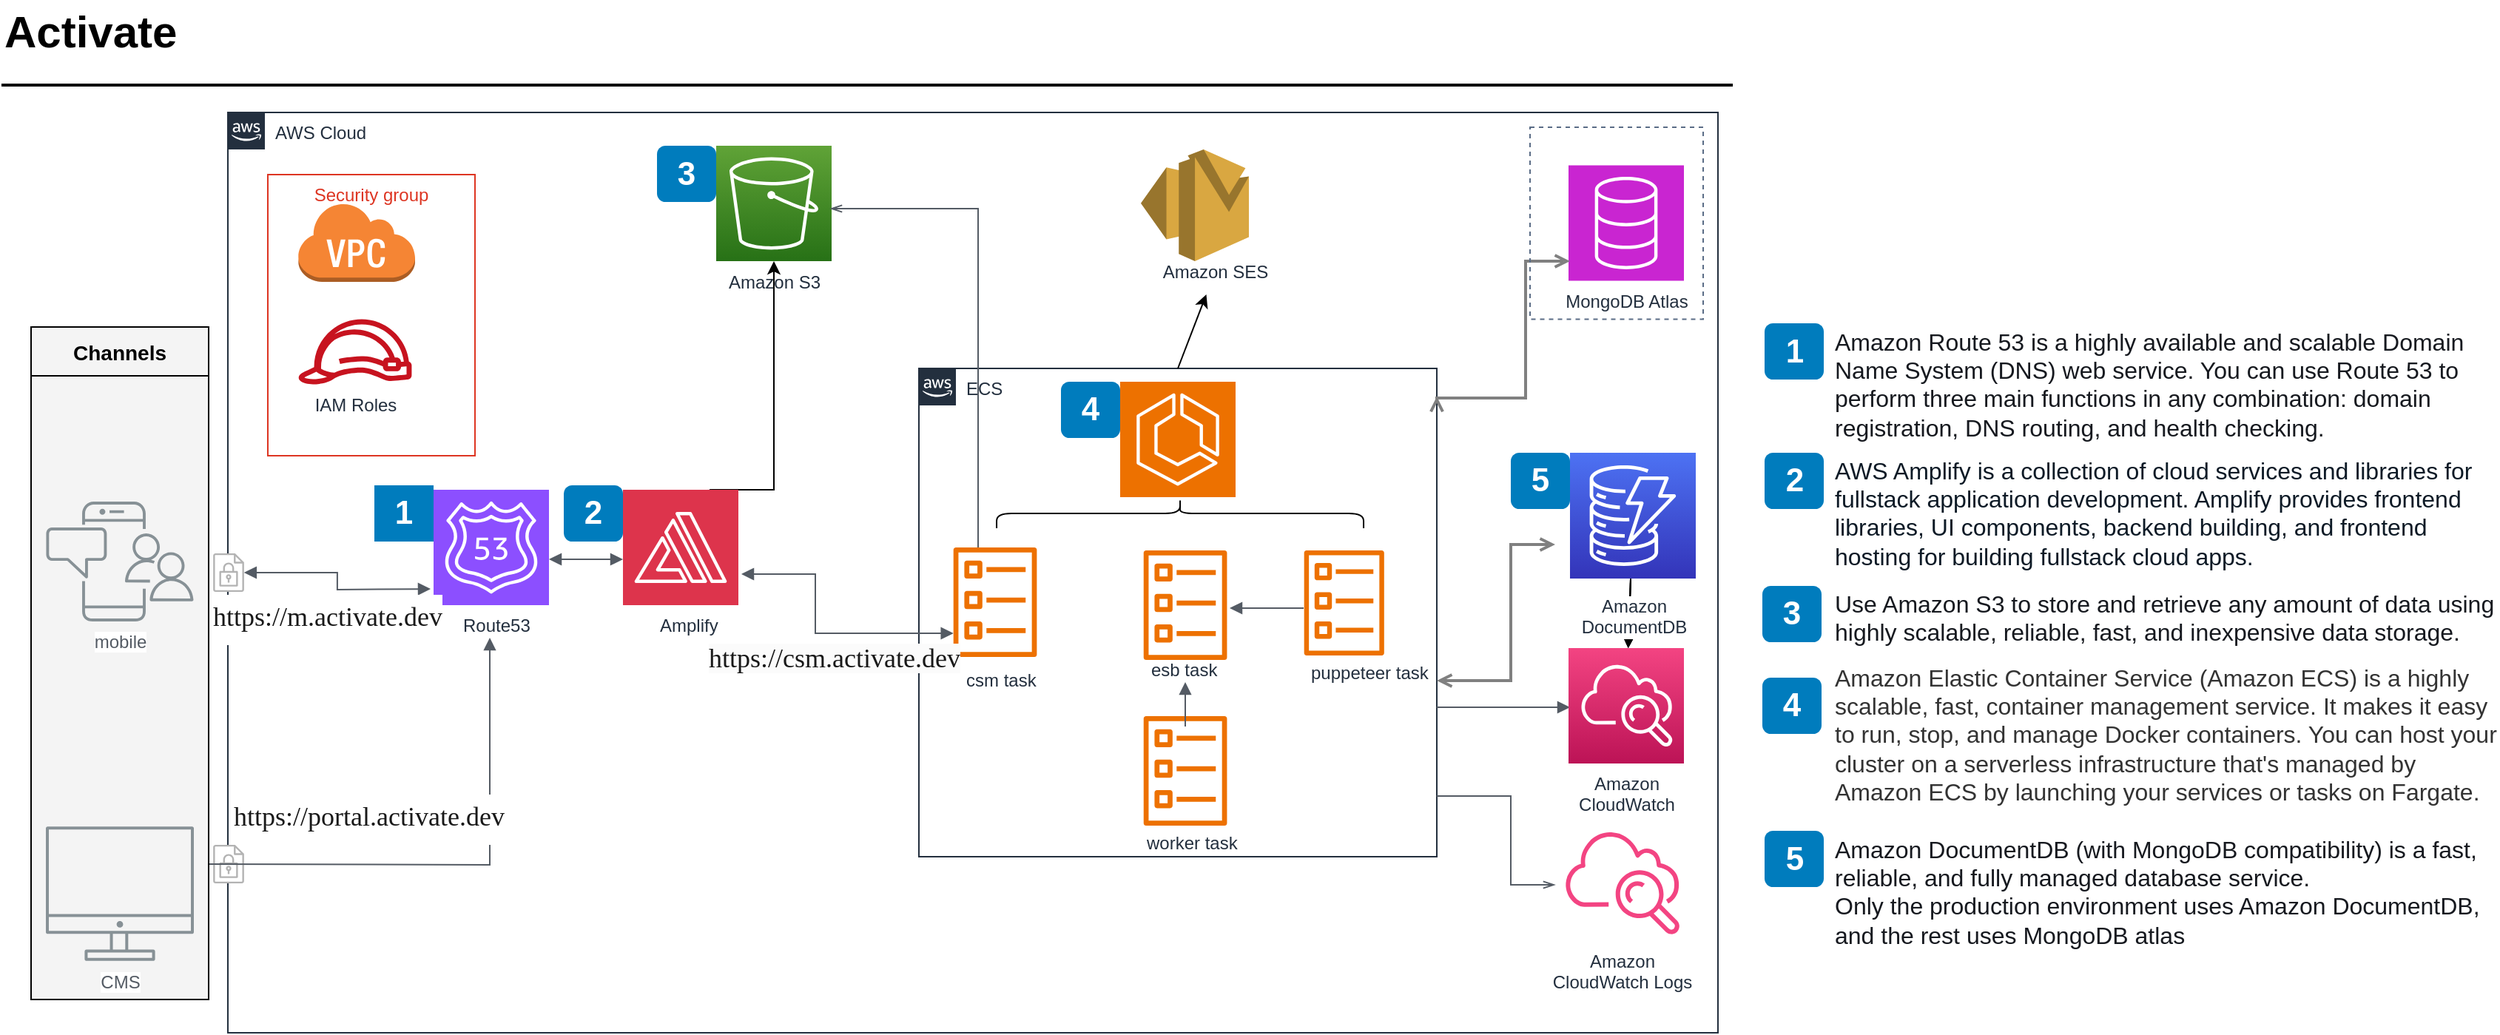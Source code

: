 <mxfile version="24.6.5" type="github">
  <diagram id="oN_dZjyq7tLWCpyC6PZo" name="Page-3">
    <mxGraphModel dx="3143" dy="618" grid="1" gridSize="10" guides="1" tooltips="1" connect="1" arrows="1" fold="1" page="1" pageScale="1" pageWidth="850" pageHeight="1100" math="0" shadow="0">
      <root>
        <mxCell id="0" />
        <mxCell id="1" parent="0" />
        <mxCell id="nvhKP5HM8xwmb2Cr7Fva-1" value="AWS Cloud" style="points=[[0,0],[0.25,0],[0.5,0],[0.75,0],[1,0],[1,0.25],[1,0.5],[1,0.75],[1,1],[0.75,1],[0.5,1],[0.25,1],[0,1],[0,0.75],[0,0.5],[0,0.25]];outlineConnect=0;gradientColor=none;html=1;whiteSpace=wrap;fontSize=12;fontStyle=0;shape=mxgraph.aws4.group;grIcon=mxgraph.aws4.group_aws_cloud_alt;strokeColor=#232F3E;fillColor=none;verticalAlign=top;align=left;spacingLeft=30;fontColor=#232F3E;dashed=0;labelBackgroundColor=none;container=1;pointerEvents=0;collapsible=0;recursiveResize=0;" vertex="1" parent="1">
          <mxGeometry x="-697" y="88" width="1007" height="622" as="geometry" />
        </mxCell>
        <mxCell id="2ERiE-DVfAWmRAEf4H8A-1" value="" style="sketch=0;points=[[0,0,0],[0.25,0,0],[0.5,0,0],[0.75,0,0],[1,0,0],[0,1,0],[0.25,1,0],[0.5,1,0],[0.75,1,0],[1,1,0],[0,0.25,0],[0,0.5,0],[0,0.75,0],[1,0.25,0],[1,0.5,0],[1,0.75,0]];outlineConnect=0;fontColor=#232F3E;fillColor=#8C4FFF;strokeColor=#ffffff;dashed=0;verticalLabelPosition=bottom;verticalAlign=top;align=center;html=1;fontSize=12;fontStyle=0;aspect=fixed;shape=mxgraph.aws4.resourceIcon;resIcon=mxgraph.aws4.route_53;" vertex="1" parent="nvhKP5HM8xwmb2Cr7Fva-1">
          <mxGeometry x="139" y="255" width="78" height="78" as="geometry" />
        </mxCell>
        <mxCell id="nvhKP5HM8xwmb2Cr7Fva-65" value="Amazon S3" style="outlineConnect=0;fontColor=#232F3E;gradientColor=#60A337;gradientDirection=north;fillColor=#277116;strokeColor=#ffffff;dashed=0;verticalLabelPosition=bottom;verticalAlign=top;align=center;html=1;fontSize=12;fontStyle=0;aspect=fixed;shape=mxgraph.aws4.resourceIcon;resIcon=mxgraph.aws4.s3;labelBackgroundColor=none;" vertex="1" parent="nvhKP5HM8xwmb2Cr7Fva-1">
          <mxGeometry x="330" y="22.5" width="78" height="78" as="geometry" />
        </mxCell>
        <mxCell id="nvhKP5HM8xwmb2Cr7Fva-62" value="1" style="rounded=1;whiteSpace=wrap;html=1;fillColor=#007CBD;strokeColor=none;fontColor=#FFFFFF;fontStyle=1;fontSize=22;labelBackgroundColor=none;arcSize=0;" vertex="1" parent="nvhKP5HM8xwmb2Cr7Fva-1">
          <mxGeometry x="99" y="252" width="40" height="38" as="geometry" />
        </mxCell>
        <mxCell id="2ERiE-DVfAWmRAEf4H8A-4" value="2" style="rounded=1;whiteSpace=wrap;html=1;fillColor=#007CBD;strokeColor=none;fontColor=#FFFFFF;fontStyle=1;fontSize=22;labelBackgroundColor=none;" vertex="1" parent="nvhKP5HM8xwmb2Cr7Fva-1">
          <mxGeometry x="227" y="252" width="40" height="38" as="geometry" />
        </mxCell>
        <mxCell id="ofdgv1xV2ZphtMdpXVPZ-7" style="edgeStyle=orthogonalEdgeStyle;rounded=0;orthogonalLoop=1;jettySize=auto;html=1;exitX=0.75;exitY=0;exitDx=0;exitDy=0;exitPerimeter=0;" edge="1" parent="nvhKP5HM8xwmb2Cr7Fva-1" source="ofdgv1xV2ZphtMdpXVPZ-1" target="nvhKP5HM8xwmb2Cr7Fva-65">
          <mxGeometry relative="1" as="geometry">
            <Array as="points">
              <mxPoint x="369" y="255" />
            </Array>
          </mxGeometry>
        </mxCell>
        <mxCell id="ofdgv1xV2ZphtMdpXVPZ-1" value="" style="sketch=0;points=[[0,0,0],[0.25,0,0],[0.5,0,0],[0.75,0,0],[1,0,0],[0,1,0],[0.25,1,0],[0.5,1,0],[0.75,1,0],[1,1,0],[0,0.25,0],[0,0.5,0],[0,0.75,0],[1,0.25,0],[1,0.5,0],[1,0.75,0]];outlineConnect=0;fontColor=#232F3E;fillColor=#DD344C;strokeColor=#ffffff;dashed=0;verticalLabelPosition=bottom;verticalAlign=top;align=center;html=1;fontSize=12;fontStyle=0;aspect=fixed;shape=mxgraph.aws4.resourceIcon;resIcon=mxgraph.aws4.amplify;" vertex="1" parent="nvhKP5HM8xwmb2Cr7Fva-1">
          <mxGeometry x="267" y="255" width="78" height="78" as="geometry" />
        </mxCell>
        <mxCell id="ofdgv1xV2ZphtMdpXVPZ-2" value="" style="edgeStyle=orthogonalEdgeStyle;html=1;endArrow=block;elbow=vertical;startArrow=block;startFill=1;endFill=1;strokeColor=#545B64;rounded=0;" edge="1" parent="nvhKP5HM8xwmb2Cr7Fva-1">
          <mxGeometry width="100" relative="1" as="geometry">
            <mxPoint x="217" y="302" as="sourcePoint" />
            <mxPoint x="267" y="302" as="targetPoint" />
          </mxGeometry>
        </mxCell>
        <mxCell id="nvhKP5HM8xwmb2Cr7Fva-63" value="3" style="rounded=1;whiteSpace=wrap;html=1;fillColor=#007CBD;strokeColor=none;fontColor=#FFFFFF;fontStyle=1;fontSize=22;labelBackgroundColor=none;" vertex="1" parent="nvhKP5HM8xwmb2Cr7Fva-1">
          <mxGeometry x="290" y="22.5" width="40" height="38" as="geometry" />
        </mxCell>
        <mxCell id="c7yBR3n4T7XLjnJSdbYd-3" value="&lt;div style=&quot;text-align: center;&quot;&gt;&lt;font color=&quot;#232f3e&quot;&gt;&lt;span style=&quot;text-wrap: nowrap; background-color: rgb(255, 255, 255);&quot;&gt;Amplify&lt;/span&gt;&lt;/font&gt;&lt;/div&gt;" style="text;whiteSpace=wrap;html=1;" vertex="1" parent="nvhKP5HM8xwmb2Cr7Fva-1">
          <mxGeometry x="289.5" y="333" width="33" height="27" as="geometry" />
        </mxCell>
        <mxCell id="c7yBR3n4T7XLjnJSdbYd-4" value="&lt;div style=&quot;text-align: center;&quot;&gt;&lt;font color=&quot;#232f3e&quot;&gt;&lt;span style=&quot;text-wrap: nowrap; background-color: rgb(255, 255, 255);&quot;&gt;Route53&lt;/span&gt;&lt;/font&gt;&lt;/div&gt;" style="text;whiteSpace=wrap;html=1;" vertex="1" parent="nvhKP5HM8xwmb2Cr7Fva-1">
          <mxGeometry x="157" y="333" width="33" height="40" as="geometry" />
        </mxCell>
        <mxCell id="nvhKP5HM8xwmb2Cr7Fva-104" value="" style="group" vertex="1" connectable="0" parent="nvhKP5HM8xwmb2Cr7Fva-1">
          <mxGeometry x="-10.0" y="495" width="21" height="26" as="geometry" />
        </mxCell>
        <mxCell id="nvhKP5HM8xwmb2Cr7Fva-105" value="" style="rounded=0;whiteSpace=wrap;html=1;labelBackgroundColor=#ffffff;fontSize=14;align=center;strokeColor=none;" vertex="1" parent="nvhKP5HM8xwmb2Cr7Fva-104">
          <mxGeometry width="21" height="26" as="geometry" />
        </mxCell>
        <mxCell id="nvhKP5HM8xwmb2Cr7Fva-106" value="" style="outlineConnect=0;fontColor=#232F3E;gradientColor=none;fillColor=#B3B3B3;strokeColor=none;dashed=0;verticalLabelPosition=bottom;verticalAlign=top;align=center;html=1;fontSize=12;fontStyle=0;aspect=fixed;pointerEvents=1;shape=mxgraph.aws4.encrypted_data;labelBackgroundColor=#ffffff;" vertex="1" parent="nvhKP5HM8xwmb2Cr7Fva-104">
          <mxGeometry width="21" height="26" as="geometry" />
        </mxCell>
        <UserObject label="&lt;meta charset=&quot;utf-8&quot;&gt;&lt;p style=&quot;forced-color-adjust: none; white-space-collapse: preserve; margin: 0px; line-height: 1px;&quot;&gt;&lt;span style=&quot;forced-color-adjust: none; font-family: &amp;quot;Microsoft YaHei&amp;quot;; color: rgb(25, 25, 25);&quot;&gt;&lt;font style=&quot;forced-color-adjust: none; font-size: 18px;&quot;&gt;&lt;br class=&quot;Apple-interchange-newline&quot;&gt;&lt;br style=&quot;forced-color-adjust: none;&quot;&gt;&lt;/font&gt;&lt;/span&gt;&lt;/p&gt;&lt;p style=&quot;forced-color-adjust: none; white-space-collapse: preserve; margin: 0px; line-height: 1px;&quot;&gt;&lt;span style=&quot;forced-color-adjust: none; font-family: &amp;quot;Microsoft YaHei&amp;quot;; color: rgb(25, 25, 25);&quot;&gt;&lt;font style=&quot;forced-color-adjust: none; font-size: 18px;&quot;&gt;&lt;br style=&quot;forced-color-adjust: none;&quot;&gt;&lt;/font&gt;&lt;/span&gt;&lt;/p&gt;&lt;p style=&quot;forced-color-adjust: none; white-space-collapse: preserve; margin: 0px; line-height: 1px;&quot;&gt;&lt;span style=&quot;forced-color-adjust: none; font-family: &amp;quot;Microsoft YaHei&amp;quot;; color: rgb(25, 25, 25);&quot;&gt;&lt;font style=&quot;forced-color-adjust: none; font-size: 18px;&quot;&gt;&lt;br style=&quot;forced-color-adjust: none;&quot;&gt;&lt;/font&gt;&lt;/span&gt;&lt;/p&gt;&lt;p style=&quot;forced-color-adjust: none; white-space-collapse: preserve; margin: 0px; line-height: 1px;&quot;&gt;&lt;span style=&quot;forced-color-adjust: none; font-family: &amp;quot;Microsoft YaHei&amp;quot;; color: rgb(25, 25, 25);&quot;&gt;&lt;font style=&quot;forced-color-adjust: none; font-size: 18px;&quot;&gt;&lt;br style=&quot;forced-color-adjust: none;&quot;&gt;&lt;/font&gt;&lt;/span&gt;&lt;/p&gt;&lt;p style=&quot;forced-color-adjust: none; white-space-collapse: preserve; margin: 0px; line-height: 1px;&quot;&gt;&lt;span style=&quot;forced-color-adjust: none; font-family: &amp;quot;Microsoft YaHei&amp;quot;; color: rgb(25, 25, 25);&quot;&gt;&lt;font style=&quot;forced-color-adjust: none; font-size: 18px;&quot;&gt;https://portal.activate.dev&lt;/font&gt;&lt;/span&gt;&lt;/p&gt;&lt;p style=&quot;forced-color-adjust: none; white-space-collapse: preserve; margin: 0px; line-height: 16px; font-family: &amp;quot;Microsoft YaHei&amp;quot;; font-size: 12pt;&quot;&gt;&lt;br style=&quot;forced-color-adjust: none; color: rgb(0, 0, 0); font-family: &amp;quot;Microsoft YaHei&amp;quot;; font-size: 16px; font-style: normal; font-variant-ligatures: normal; font-variant-caps: normal; font-weight: 400; letter-spacing: normal; orphans: 2; text-align: left; text-indent: 0px; text-transform: none; widows: 2; word-spacing: 0px; -webkit-text-stroke-width: 0px; white-space: pre-wrap; background-color: rgb(251, 251, 251); text-decoration-thickness: initial; text-decoration-style: initial; text-decoration-color: initial;&quot;&gt;&lt;/p&gt;" link="&lt;meta charset=&quot;utf-8&quot;&gt;&lt;p style=&quot;forced-color-adjust: none; white-space-collapse: preserve; margin: 0px; line-height: 1px;&quot;&gt;&lt;span style=&quot;forced-color-adjust: none; font-family: &amp;quot;Microsoft YaHei&amp;quot;; color: rgb(25, 25, 25);&quot;&gt;&lt;font style=&quot;forced-color-adjust: none; font-size: 18px;&quot;&gt;&lt;br class=&quot;Apple-interchange-newline&quot;&gt;&lt;br style=&quot;forced-color-adjust: none;&quot;&gt;&lt;/font&gt;&lt;/span&gt;&lt;/p&gt;&lt;p style=&quot;forced-color-adjust: none; white-space-collapse: preserve; margin: 0px; line-height: 1px;&quot;&gt;&lt;span style=&quot;forced-color-adjust: none; font-family: &amp;quot;Microsoft YaHei&amp;quot;; color: rgb(25, 25, 25);&quot;&gt;&lt;font style=&quot;forced-color-adjust: none; font-size: 18px;&quot;&gt;&lt;br style=&quot;forced-color-adjust: none;&quot;&gt;&lt;/font&gt;&lt;/span&gt;&lt;/p&gt;&lt;p style=&quot;forced-color-adjust: none; white-space-collapse: preserve; margin: 0px; line-height: 1px;&quot;&gt;&lt;span style=&quot;forced-color-adjust: none; font-family: &amp;quot;Microsoft YaHei&amp;quot;; color: rgb(25, 25, 25);&quot;&gt;&lt;font style=&quot;forced-color-adjust: none; font-size: 18px;&quot;&gt;&lt;br style=&quot;forced-color-adjust: none;&quot;&gt;&lt;/font&gt;&lt;/span&gt;&lt;/p&gt;&lt;p style=&quot;forced-color-adjust: none; white-space-collapse: preserve; margin: 0px; line-height: 1px;&quot;&gt;&lt;span style=&quot;forced-color-adjust: none; font-family: &amp;quot;Microsoft YaHei&amp;quot;; color: rgb(25, 25, 25);&quot;&gt;&lt;font style=&quot;forced-color-adjust: none; font-size: 18px;&quot;&gt;&lt;br style=&quot;forced-color-adjust: none;&quot;&gt;&lt;/font&gt;&lt;/span&gt;&lt;/p&gt;&lt;p style=&quot;forced-color-adjust: none; white-space-collapse: preserve; margin: 0px; line-height: 1px;&quot;&gt;&lt;span style=&quot;forced-color-adjust: none; font-family: &amp;quot;Microsoft YaHei&amp;quot;; color: rgb(25, 25, 25);&quot;&gt;&lt;font style=&quot;forced-color-adjust: none; font-size: 18px;&quot;&gt;https://portal.activate.dev&lt;/font&gt;&lt;/span&gt;&lt;/p&gt;&lt;p style=&quot;forced-color-adjust: none; white-space-collapse: preserve; margin: 0px; line-height: 16px; font-family: &amp;quot;Microsoft YaHei&amp;quot;; font-size: 12pt;&quot;&gt;&lt;br style=&quot;forced-color-adjust: none; color: rgb(0, 0, 0); font-family: &amp;quot;Microsoft YaHei&amp;quot;; font-size: 16px; font-style: normal; font-variant-ligatures: normal; font-variant-caps: normal; font-weight: 400; letter-spacing: normal; orphans: 2; text-align: left; text-indent: 0px; text-transform: none; widows: 2; word-spacing: 0px; -webkit-text-stroke-width: 0px; white-space: pre-wrap; background-color: rgb(251, 251, 251); text-decoration-thickness: initial; text-decoration-style: initial; text-decoration-color: initial;&quot;&gt;&lt;/p&gt;" id="2ERiE-DVfAWmRAEf4H8A-10">
          <mxCell style="edgeStyle=orthogonalEdgeStyle;html=1;endArrow=block;elbow=vertical;startArrow=block;startFill=1;endFill=1;strokeColor=#545B64;rounded=0;entryX=0.606;entryY=0.55;entryDx=0;entryDy=0;entryPerimeter=0;" edge="1" parent="nvhKP5HM8xwmb2Cr7Fva-104" target="c7yBR3n4T7XLjnJSdbYd-4">
            <mxGeometry x="-0.334" y="31" width="100" relative="1" as="geometry">
              <mxPoint x="-13.0" y="13" as="sourcePoint" />
              <mxPoint x="136.0" y="-99" as="targetPoint" />
              <mxPoint as="offset" />
            </mxGeometry>
          </mxCell>
        </UserObject>
        <mxCell id="c7yBR3n4T7XLjnJSdbYd-53" value="ECS" style="points=[[0,0],[0.25,0],[0.5,0],[0.75,0],[1,0],[1,0.25],[1,0.5],[1,0.75],[1,1],[0.75,1],[0.5,1],[0.25,1],[0,1],[0,0.75],[0,0.5],[0,0.25]];outlineConnect=0;gradientColor=none;html=1;whiteSpace=wrap;fontSize=12;fontStyle=0;container=1;pointerEvents=0;collapsible=0;recursiveResize=0;shape=mxgraph.aws4.group;grIcon=mxgraph.aws4.group_aws_cloud_alt;strokeColor=#232F3E;fillColor=none;verticalAlign=top;align=left;spacingLeft=30;fontColor=#232F3E;dashed=0;" vertex="1" parent="nvhKP5HM8xwmb2Cr7Fva-1">
          <mxGeometry x="467" y="173" width="350" height="330" as="geometry" />
        </mxCell>
        <mxCell id="7A9sbMXcNeyiRrZDGs7s-1" value="" style="sketch=0;points=[[0,0,0],[0.25,0,0],[0.5,0,0],[0.75,0,0],[1,0,0],[0,1,0],[0.25,1,0],[0.5,1,0],[0.75,1,0],[1,1,0],[0,0.25,0],[0,0.5,0],[0,0.75,0],[1,0.25,0],[1,0.5,0],[1,0.75,0]];outlineConnect=0;fontColor=#232F3E;fillColor=#ED7100;strokeColor=#ffffff;dashed=0;verticalLabelPosition=bottom;verticalAlign=top;align=center;html=1;fontSize=12;fontStyle=0;aspect=fixed;shape=mxgraph.aws4.resourceIcon;resIcon=mxgraph.aws4.ecs;" vertex="1" parent="c7yBR3n4T7XLjnJSdbYd-53">
          <mxGeometry x="136" y="9" width="78" height="78" as="geometry" />
        </mxCell>
        <mxCell id="c7yBR3n4T7XLjnJSdbYd-1" value="" style="sketch=0;outlineConnect=0;fontColor=#232F3E;gradientColor=none;fillColor=#ED7100;strokeColor=none;dashed=0;verticalLabelPosition=bottom;verticalAlign=top;align=center;html=1;fontSize=12;fontStyle=0;aspect=fixed;pointerEvents=1;shape=mxgraph.aws4.ecs_task;" vertex="1" parent="c7yBR3n4T7XLjnJSdbYd-53">
          <mxGeometry x="23" y="121" width="57.04" height="74" as="geometry" />
        </mxCell>
        <mxCell id="c7yBR3n4T7XLjnJSdbYd-5" value="&lt;div style=&quot;text-align: center;&quot;&gt;&lt;font color=&quot;#232f3e&quot;&gt;&lt;span style=&quot;text-wrap: nowrap; background-color: rgb(255, 255, 255);&quot;&gt;csm task&lt;/span&gt;&lt;/font&gt;&lt;/div&gt;" style="text;whiteSpace=wrap;html=1;" vertex="1" parent="c7yBR3n4T7XLjnJSdbYd-53">
          <mxGeometry x="30" y="197" width="50" height="25" as="geometry" />
        </mxCell>
        <mxCell id="c7yBR3n4T7XLjnJSdbYd-6" value="" style="sketch=0;outlineConnect=0;fontColor=#232F3E;gradientColor=none;fillColor=#ED7100;strokeColor=none;dashed=0;verticalLabelPosition=bottom;verticalAlign=top;align=center;html=1;fontSize=12;fontStyle=0;aspect=fixed;pointerEvents=1;shape=mxgraph.aws4.ecs_task;" vertex="1" parent="c7yBR3n4T7XLjnJSdbYd-53">
          <mxGeometry x="151.52" y="123" width="57.04" height="74" as="geometry" />
        </mxCell>
        <mxCell id="c7yBR3n4T7XLjnJSdbYd-7" value="&lt;div style=&quot;text-align: center;&quot;&gt;&lt;font color=&quot;#232f3e&quot;&gt;&lt;span style=&quot;text-wrap: nowrap; background-color: rgb(255, 255, 255);&quot;&gt;esb task&lt;/span&gt;&lt;/font&gt;&lt;/div&gt;" style="text;whiteSpace=wrap;html=1;" vertex="1" parent="c7yBR3n4T7XLjnJSdbYd-53">
          <mxGeometry x="155.04" y="189.5" width="50" height="40" as="geometry" />
        </mxCell>
        <mxCell id="c7yBR3n4T7XLjnJSdbYd-9" value="&lt;div style=&quot;text-align: center;&quot;&gt;&lt;font color=&quot;#232f3e&quot;&gt;&lt;span style=&quot;text-wrap: nowrap; background-color: rgb(255, 255, 255);&quot;&gt;worker task&lt;/span&gt;&lt;/font&gt;&lt;/div&gt;" style="text;whiteSpace=wrap;html=1;" vertex="1" parent="c7yBR3n4T7XLjnJSdbYd-53">
          <mxGeometry x="151.52" y="307" width="50" height="40" as="geometry" />
        </mxCell>
        <mxCell id="c7yBR3n4T7XLjnJSdbYd-10" value="" style="sketch=0;outlineConnect=0;fontColor=#232F3E;gradientColor=none;fillColor=#ED7100;strokeColor=none;dashed=0;verticalLabelPosition=bottom;verticalAlign=top;align=center;html=1;fontSize=12;fontStyle=0;aspect=fixed;pointerEvents=1;shape=mxgraph.aws4.ecs_task;" vertex="1" parent="c7yBR3n4T7XLjnJSdbYd-53">
          <mxGeometry x="260" y="123" width="54.73" height="71" as="geometry" />
        </mxCell>
        <mxCell id="c7yBR3n4T7XLjnJSdbYd-11" value="&lt;div style=&quot;text-align: center;&quot;&gt;&lt;font color=&quot;#232f3e&quot;&gt;&lt;span style=&quot;text-wrap: nowrap; background-color: rgb(255, 255, 255);&quot;&gt;puppeteer task&lt;/span&gt;&lt;/font&gt;&lt;/div&gt;" style="text;whiteSpace=wrap;html=1;" vertex="1" parent="c7yBR3n4T7XLjnJSdbYd-53">
          <mxGeometry x="262.52" y="192" width="50" height="40" as="geometry" />
        </mxCell>
        <mxCell id="c7yBR3n4T7XLjnJSdbYd-54" value="" style="sketch=0;outlineConnect=0;fontColor=#232F3E;gradientColor=none;fillColor=#ED7100;strokeColor=none;dashed=0;verticalLabelPosition=bottom;verticalAlign=top;align=center;html=1;fontSize=12;fontStyle=0;aspect=fixed;pointerEvents=1;shape=mxgraph.aws4.ecs_task;" vertex="1" parent="c7yBR3n4T7XLjnJSdbYd-53">
          <mxGeometry x="151.52" y="235" width="57.04" height="74" as="geometry" />
        </mxCell>
        <mxCell id="c7yBR3n4T7XLjnJSdbYd-93" value="" style="edgeStyle=orthogonalEdgeStyle;html=1;endArrow=block;elbow=vertical;startArrow=none;endFill=1;strokeColor=#545B64;rounded=0;" edge="1" parent="c7yBR3n4T7XLjnJSdbYd-53">
          <mxGeometry width="100" relative="1" as="geometry">
            <mxPoint x="180" y="242" as="sourcePoint" />
            <mxPoint x="180" y="212" as="targetPoint" />
          </mxGeometry>
        </mxCell>
        <mxCell id="c7yBR3n4T7XLjnJSdbYd-94" value="" style="edgeStyle=orthogonalEdgeStyle;html=1;endArrow=none;elbow=vertical;startArrow=block;startFill=1;strokeColor=#545B64;rounded=0;" edge="1" parent="c7yBR3n4T7XLjnJSdbYd-53">
          <mxGeometry width="100" relative="1" as="geometry">
            <mxPoint x="210" y="162" as="sourcePoint" />
            <mxPoint x="260" y="162" as="targetPoint" />
          </mxGeometry>
        </mxCell>
        <mxCell id="c7yBR3n4T7XLjnJSdbYd-95" value="" style="shape=curlyBracket;whiteSpace=wrap;html=1;rounded=1;flipH=1;labelPosition=right;verticalLabelPosition=middle;align=left;verticalAlign=middle;rotation=-90;" vertex="1" parent="c7yBR3n4T7XLjnJSdbYd-53">
          <mxGeometry x="166.52" y="-26" width="20" height="248" as="geometry" />
        </mxCell>
        <mxCell id="nvhKP5HM8xwmb2Cr7Fva-91" value="4" style="rounded=1;whiteSpace=wrap;html=1;fillColor=#007CBD;strokeColor=none;fontColor=#FFFFFF;fontStyle=1;fontSize=22;labelBackgroundColor=none;" vertex="1" parent="c7yBR3n4T7XLjnJSdbYd-53">
          <mxGeometry x="96" y="9" width="40" height="38" as="geometry" />
        </mxCell>
        <mxCell id="1p68aLotlaid3wazq8v--7" value="" style="edgeStyle=orthogonalEdgeStyle;html=1;endArrow=block;elbow=vertical;startArrow=none;endFill=1;strokeColor=#545B64;rounded=0;" edge="1" parent="c7yBR3n4T7XLjnJSdbYd-53">
          <mxGeometry width="100" relative="1" as="geometry">
            <mxPoint x="350" y="229" as="sourcePoint" />
            <mxPoint x="440" y="229" as="targetPoint" />
          </mxGeometry>
        </mxCell>
        <mxCell id="c7yBR3n4T7XLjnJSdbYd-65" value="" style="edgeStyle=orthogonalEdgeStyle;html=1;endArrow=none;elbow=vertical;startArrow=openThin;startFill=0;strokeColor=#545B64;rounded=0;" edge="1" parent="nvhKP5HM8xwmb2Cr7Fva-1" target="c7yBR3n4T7XLjnJSdbYd-1">
          <mxGeometry width="100" relative="1" as="geometry">
            <mxPoint x="407" y="65" as="sourcePoint" />
            <mxPoint x="507" y="65" as="targetPoint" />
            <Array as="points">
              <mxPoint x="507" y="65" />
            </Array>
          </mxGeometry>
        </mxCell>
        <UserObject label="&lt;span style=&quot;color: rgb(25, 25, 25); font-family: &amp;quot;Microsoft YaHei&amp;quot;; font-size: 18px; font-style: normal; font-variant-ligatures: normal; font-variant-caps: normal; font-weight: 400; letter-spacing: normal; orphans: 2; text-align: left; text-indent: 0px; text-transform: none; widows: 2; word-spacing: 0px; -webkit-text-stroke-width: 0px; white-space: pre-wrap; background-color: rgb(251, 251, 251); text-decoration-thickness: initial; text-decoration-style: initial; text-decoration-color: initial; display: inline !important; float: none;&quot;&gt;https://csm.activate.dev&lt;/span&gt;" link="&lt;span style=&quot;color: rgb(25, 25, 25); font-family: &amp;quot;Microsoft YaHei&amp;quot;; font-size: 18px; font-style: normal; font-variant-ligatures: normal; font-variant-caps: normal; font-weight: 400; letter-spacing: normal; orphans: 2; text-align: left; text-indent: 0px; text-transform: none; widows: 2; word-spacing: 0px; -webkit-text-stroke-width: 0px; white-space: pre-wrap; background-color: rgb(251, 251, 251); text-decoration-thickness: initial; text-decoration-style: initial; text-decoration-color: initial; display: inline !important; float: none;&quot;&gt;https://m.activate.dev&lt;/span&gt;" id="c7yBR3n4T7XLjnJSdbYd-76">
          <mxCell style="text;whiteSpace=wrap;html=1;" vertex="1" parent="nvhKP5HM8xwmb2Cr7Fva-1">
            <mxGeometry x="322.5" y="352" width="190" height="50" as="geometry" />
          </mxCell>
        </UserObject>
        <mxCell id="c7yBR3n4T7XLjnJSdbYd-96" value="" style="outlineConnect=0;dashed=0;verticalLabelPosition=bottom;verticalAlign=top;align=center;html=1;shape=mxgraph.aws3.ses;fillColor=#D9A741;gradientColor=none;" vertex="1" parent="nvhKP5HM8xwmb2Cr7Fva-1">
          <mxGeometry x="617" y="25" width="73" height="75.5" as="geometry" />
        </mxCell>
        <mxCell id="wa8ynL8fI9HxT8jH8f1H-2" value="" style="edgeStyle=none;rounded=0;orthogonalLoop=1;jettySize=auto;html=1;" edge="1" parent="nvhKP5HM8xwmb2Cr7Fva-1" source="xPJT9Stf68ofQnfXHzNw-1" target="xPJT9Stf68ofQnfXHzNw-3">
          <mxGeometry relative="1" as="geometry" />
        </mxCell>
        <mxCell id="wa8ynL8fI9HxT8jH8f1H-3" value="" style="edgeStyle=none;rounded=0;orthogonalLoop=1;jettySize=auto;html=1;" edge="1" parent="nvhKP5HM8xwmb2Cr7Fva-1" source="xPJT9Stf68ofQnfXHzNw-1" target="xPJT9Stf68ofQnfXHzNw-3">
          <mxGeometry relative="1" as="geometry" />
        </mxCell>
        <mxCell id="wa8ynL8fI9HxT8jH8f1H-4" value="" style="edgeStyle=none;rounded=0;orthogonalLoop=1;jettySize=auto;html=1;" edge="1" parent="nvhKP5HM8xwmb2Cr7Fva-1" source="xPJT9Stf68ofQnfXHzNw-1" target="xPJT9Stf68ofQnfXHzNw-3">
          <mxGeometry relative="1" as="geometry" />
        </mxCell>
        <mxCell id="xPJT9Stf68ofQnfXHzNw-1" value="Amazon&lt;br&gt;DocumentDB" style="outlineConnect=0;fontColor=#232F3E;gradientColor=#4D72F3;gradientDirection=north;fillColor=#3334B9;strokeColor=#ffffff;dashed=0;verticalLabelPosition=bottom;verticalAlign=top;align=center;html=1;fontSize=12;fontStyle=0;aspect=fixed;shape=mxgraph.aws4.resourceIcon;resIcon=mxgraph.aws4.dynamodb;labelBackgroundColor=#ffffff;spacingTop=5;" vertex="1" parent="nvhKP5HM8xwmb2Cr7Fva-1">
          <mxGeometry x="907" y="230" width="85" height="85" as="geometry" />
        </mxCell>
        <mxCell id="xPJT9Stf68ofQnfXHzNw-3" value="Amazon&lt;br&gt;CloudWatch&lt;br&gt;" style="outlineConnect=0;fontColor=#232F3E;gradientColor=#F34482;gradientDirection=north;fillColor=#BC1356;strokeColor=#ffffff;dashed=0;verticalLabelPosition=bottom;verticalAlign=top;align=center;html=1;fontSize=12;fontStyle=0;aspect=fixed;shape=mxgraph.aws4.resourceIcon;resIcon=mxgraph.aws4.cloudwatch;labelBackgroundColor=#ffffff;" vertex="1" parent="nvhKP5HM8xwmb2Cr7Fva-1">
          <mxGeometry x="906.0" y="362" width="78" height="78" as="geometry" />
        </mxCell>
        <mxCell id="pndnJOXuF24JS8JKWzcY-1" value="IAM Roles" style="outlineConnect=0;fontColor=#232F3E;gradientColor=none;fillColor=#C7131F;strokeColor=none;dashed=0;verticalLabelPosition=bottom;verticalAlign=top;align=center;html=1;fontSize=12;fontStyle=0;aspect=fixed;pointerEvents=1;shape=mxgraph.aws4.role;labelBackgroundColor=#ffffff;" vertex="1" parent="nvhKP5HM8xwmb2Cr7Fva-1">
          <mxGeometry x="47.0" y="139.75" width="78" height="44" as="geometry" />
        </mxCell>
        <mxCell id="pndnJOXuF24JS8JKWzcY-2" value="Amazon&lt;br&gt;CloudWatch Logs&lt;br&gt;" style="outlineConnect=0;fontColor=#232F3E;gradientColor=none;gradientDirection=north;fillColor=#F34482;strokeColor=none;dashed=0;verticalLabelPosition=bottom;verticalAlign=top;align=center;html=1;fontSize=12;fontStyle=0;aspect=fixed;shape=mxgraph.aws4.cloudwatch;labelBackgroundColor=#ffffff;" vertex="1" parent="nvhKP5HM8xwmb2Cr7Fva-1">
          <mxGeometry x="903.0" y="482" width="78" height="78" as="geometry" />
        </mxCell>
        <mxCell id="pndnJOXuF24JS8JKWzcY-4" value="" style="outlineConnect=0;dashed=0;verticalLabelPosition=bottom;verticalAlign=top;align=center;html=1;shape=mxgraph.aws3.virtual_private_cloud;fillColor=#F58534;gradientColor=none;" vertex="1" parent="nvhKP5HM8xwmb2Cr7Fva-1">
          <mxGeometry x="47" y="60.5" width="79.5" height="54" as="geometry" />
        </mxCell>
        <mxCell id="OcN_Lp90Ig2VBt2PdGqW-1" style="edgeStyle=orthogonalEdgeStyle;rounded=0;orthogonalLoop=1;jettySize=auto;html=1;startArrow=open;startFill=0;endArrow=open;endFill=0;strokeWidth=2;strokeColor=#808080;" edge="1" parent="nvhKP5HM8xwmb2Cr7Fva-1">
          <mxGeometry relative="1" as="geometry">
            <Array as="points">
              <mxPoint x="867" y="384" />
              <mxPoint x="867" y="292" />
            </Array>
            <mxPoint x="816.999" y="384" as="sourcePoint" />
            <mxPoint x="897" y="292" as="targetPoint" />
          </mxGeometry>
        </mxCell>
        <mxCell id="1p68aLotlaid3wazq8v--1" value="5" style="rounded=1;whiteSpace=wrap;html=1;fillColor=#007CBD;strokeColor=none;fontColor=#FFFFFF;fontStyle=1;fontSize=22;labelBackgroundColor=none;" vertex="1" parent="nvhKP5HM8xwmb2Cr7Fva-1">
          <mxGeometry x="867" y="230" width="40" height="38" as="geometry" />
        </mxCell>
        <mxCell id="vIbLw6qgS7vREDe--TYZ-4" value="&lt;span style=&quot;background-color: rgb(255, 255, 255);&quot;&gt;MongoDB Atlas&lt;/span&gt;" style="sketch=0;points=[[0,0,0],[0.25,0,0],[0.5,0,0],[0.75,0,0],[1,0,0],[0,1,0],[0.25,1,0],[0.5,1,0],[0.75,1,0],[1,1,0],[0,0.25,0],[0,0.5,0],[0,0.75,0],[1,0.25,0],[1,0.5,0],[1,0.75,0]];outlineConnect=0;fontColor=#232F3E;fillColor=#C925D1;strokeColor=#ffffff;dashed=0;verticalLabelPosition=bottom;verticalAlign=top;align=center;html=1;fontSize=12;fontStyle=0;aspect=fixed;shape=mxgraph.aws4.resourceIcon;resIcon=mxgraph.aws4.database;" vertex="1" parent="nvhKP5HM8xwmb2Cr7Fva-1">
          <mxGeometry x="906" y="35.75" width="78" height="78" as="geometry" />
        </mxCell>
        <mxCell id="1p68aLotlaid3wazq8v--9" style="edgeStyle=orthogonalEdgeStyle;rounded=0;orthogonalLoop=1;jettySize=auto;html=1;startArrow=open;startFill=0;endArrow=open;endFill=0;strokeWidth=2;strokeColor=#808080;" edge="1" parent="nvhKP5HM8xwmb2Cr7Fva-1">
          <mxGeometry relative="1" as="geometry">
            <Array as="points">
              <mxPoint x="877" y="193" />
              <mxPoint x="877" y="101" />
            </Array>
            <mxPoint x="817" y="192" as="sourcePoint" />
            <mxPoint x="907" y="100.5" as="targetPoint" />
          </mxGeometry>
        </mxCell>
        <mxCell id="1p68aLotlaid3wazq8v--10" value="" style="fillColor=none;strokeColor=#5A6C86;dashed=1;verticalAlign=top;fontStyle=0;fontColor=#5A6C86;whiteSpace=wrap;html=1;" vertex="1" parent="nvhKP5HM8xwmb2Cr7Fva-1">
          <mxGeometry x="880" y="10" width="117" height="129.75" as="geometry" />
        </mxCell>
        <mxCell id="LQm9NqKyg8-XJAKO3Nm_-1" value="" style="edgeStyle=orthogonalEdgeStyle;html=1;endArrow=block;elbow=vertical;startArrow=block;startFill=1;endFill=1;strokeColor=#545B64;rounded=0;" edge="1" parent="nvhKP5HM8xwmb2Cr7Fva-1" target="c7yBR3n4T7XLjnJSdbYd-1">
          <mxGeometry width="100" relative="1" as="geometry">
            <mxPoint x="347" y="312" as="sourcePoint" />
            <mxPoint x="447" y="312" as="targetPoint" />
            <Array as="points">
              <mxPoint x="397" y="312" />
              <mxPoint x="397" y="352" />
            </Array>
          </mxGeometry>
        </mxCell>
        <mxCell id="LQm9NqKyg8-XJAKO3Nm_-5" value="" style="edgeStyle=orthogonalEdgeStyle;html=1;endArrow=openThin;elbow=vertical;startArrow=none;endFill=0;strokeColor=#545B64;rounded=0;" edge="1" parent="nvhKP5HM8xwmb2Cr7Fva-1" source="c7yBR3n4T7XLjnJSdbYd-53">
          <mxGeometry width="100" relative="1" as="geometry">
            <mxPoint x="857" y="522" as="sourcePoint" />
            <mxPoint x="897" y="522" as="targetPoint" />
            <Array as="points">
              <mxPoint x="867" y="462" />
              <mxPoint x="867" y="522" />
            </Array>
          </mxGeometry>
        </mxCell>
        <mxCell id="nvhKP5HM8xwmb2Cr7Fva-110" value="" style="group" vertex="1" connectable="0" parent="nvhKP5HM8xwmb2Cr7Fva-1">
          <mxGeometry x="-10" y="298" width="21" height="26" as="geometry" />
        </mxCell>
        <mxCell id="nvhKP5HM8xwmb2Cr7Fva-111" value="" style="rounded=0;whiteSpace=wrap;html=1;labelBackgroundColor=#ffffff;fontSize=14;align=center;strokeColor=none;" vertex="1" parent="nvhKP5HM8xwmb2Cr7Fva-110">
          <mxGeometry width="21" height="26" as="geometry" />
        </mxCell>
        <mxCell id="nvhKP5HM8xwmb2Cr7Fva-112" value="" style="outlineConnect=0;fontColor=#232F3E;gradientColor=none;fillColor=#B3B3B3;strokeColor=none;dashed=0;verticalLabelPosition=bottom;verticalAlign=top;align=center;html=1;fontSize=12;fontStyle=0;aspect=fixed;pointerEvents=1;shape=mxgraph.aws4.encrypted_data;labelBackgroundColor=#ffffff;" vertex="1" parent="nvhKP5HM8xwmb2Cr7Fva-110">
          <mxGeometry width="21" height="26" as="geometry" />
        </mxCell>
        <UserObject label="&lt;p style=&quot;forced-color-adjust: none; white-space-collapse: preserve; margin: 0px; line-height: 1px;&quot;&gt;&lt;span style=&quot;forced-color-adjust: none; font-family: &amp;quot;Microsoft YaHei&amp;quot;; color: rgb(25, 25, 25);&quot;&gt;&lt;font style=&quot;forced-color-adjust: none; font-size: 18px;&quot;&gt;&lt;br style=&quot;forced-color-adjust: none;&quot; class=&quot;Apple-interchange-newline&quot;&gt;&lt;br style=&quot;forced-color-adjust: none;&quot;&gt;&lt;/font&gt;&lt;/span&gt;&lt;/p&gt;&lt;p style=&quot;forced-color-adjust: none; white-space-collapse: preserve; margin: 0px; line-height: 1px;&quot;&gt;&lt;span style=&quot;forced-color-adjust: none; font-family: &amp;quot;Microsoft YaHei&amp;quot;; color: rgb(25, 25, 25);&quot;&gt;&lt;font style=&quot;forced-color-adjust: none; font-size: 18px;&quot;&gt;&lt;br style=&quot;forced-color-adjust: none;&quot;&gt;&lt;/font&gt;&lt;/span&gt;&lt;/p&gt;&lt;p style=&quot;forced-color-adjust: none; white-space-collapse: preserve; margin: 0px; line-height: 1px;&quot;&gt;&lt;span style=&quot;forced-color-adjust: none; font-family: &amp;quot;Microsoft YaHei&amp;quot;; color: rgb(25, 25, 25);&quot;&gt;&lt;font style=&quot;forced-color-adjust: none; font-size: 18px;&quot;&gt;&lt;br style=&quot;forced-color-adjust: none;&quot;&gt;&lt;/font&gt;&lt;/span&gt;&lt;/p&gt;&lt;p style=&quot;forced-color-adjust: none; white-space-collapse: preserve; margin: 0px; line-height: 1px;&quot;&gt;&lt;span style=&quot;forced-color-adjust: none; font-family: &amp;quot;Microsoft YaHei&amp;quot;; color: rgb(25, 25, 25);&quot;&gt;&lt;font style=&quot;forced-color-adjust: none; font-size: 18px;&quot;&gt;&lt;br style=&quot;forced-color-adjust: none;&quot;&gt;&lt;/font&gt;&lt;/span&gt;&lt;/p&gt;&lt;p style=&quot;forced-color-adjust: none; white-space-collapse: preserve; margin: 0px; line-height: 1px;&quot;&gt;&lt;span style=&quot;forced-color-adjust: none; font-family: &amp;quot;Microsoft YaHei&amp;quot;; color: rgb(25, 25, 25);&quot;&gt;&lt;font style=&quot;forced-color-adjust: none; font-size: 18px;&quot;&gt;https://m.activate.dev&lt;/font&gt;&lt;/span&gt;&lt;/p&gt;&lt;p style=&quot;forced-color-adjust: none; white-space-collapse: preserve; margin: 0px; line-height: 16px; font-family: &amp;quot;Microsoft YaHei&amp;quot;; font-size: 12pt;&quot;&gt;&lt;br style=&quot;forced-color-adjust: none; color: rgb(0, 0, 0); font-family: &amp;quot;Microsoft YaHei&amp;quot;; font-size: 16px; font-style: normal; font-variant-ligatures: normal; font-variant-caps: normal; font-weight: 400; letter-spacing: normal; orphans: 2; text-indent: 0px; text-transform: none; widows: 2; word-spacing: 0px; -webkit-text-stroke-width: 0px; white-space: pre-wrap; text-decoration-thickness: initial; text-decoration-style: initial; text-decoration-color: initial; text-align: left; background-color: rgb(251, 251, 251);&quot;&gt;&lt;/p&gt;" id="LQm9NqKyg8-XJAKO3Nm_-8">
          <mxCell style="edgeStyle=orthogonalEdgeStyle;html=1;endArrow=block;elbow=vertical;startArrow=block;startFill=1;endFill=1;strokeColor=#545B64;rounded=0;" edge="1" parent="nvhKP5HM8xwmb2Cr7Fva-1" source="nvhKP5HM8xwmb2Cr7Fva-112">
            <mxGeometry x="0.084" y="-21" width="100" relative="1" as="geometry">
              <mxPoint x="37" y="322" as="sourcePoint" />
              <mxPoint x="137" y="322" as="targetPoint" />
              <mxPoint x="-7" y="-1" as="offset" />
            </mxGeometry>
          </mxCell>
        </UserObject>
        <mxCell id="nvhKP5HM8xwmb2Cr7Fva-33" value="1" style="rounded=1;whiteSpace=wrap;html=1;fillColor=#007CBD;strokeColor=none;fontColor=#FFFFFF;fontStyle=1;fontSize=22;labelBackgroundColor=none;" vertex="1" parent="1">
          <mxGeometry x="341.5" y="230.5" width="40" height="38" as="geometry" />
        </mxCell>
        <mxCell id="nvhKP5HM8xwmb2Cr7Fva-34" value="2" style="rounded=1;whiteSpace=wrap;html=1;fillColor=#007CBD;strokeColor=none;fontColor=#FFFFFF;fontStyle=1;fontSize=22;labelBackgroundColor=none;" vertex="1" parent="1">
          <mxGeometry x="341.5" y="318" width="40" height="38" as="geometry" />
        </mxCell>
        <mxCell id="nvhKP5HM8xwmb2Cr7Fva-35" value="3" style="rounded=1;whiteSpace=wrap;html=1;fillColor=#007CBD;strokeColor=none;fontColor=#FFFFFF;fontStyle=1;fontSize=22;labelBackgroundColor=none;" vertex="1" parent="1">
          <mxGeometry x="340" y="408" width="40" height="38" as="geometry" />
        </mxCell>
        <mxCell id="nvhKP5HM8xwmb2Cr7Fva-36" value="4" style="rounded=1;whiteSpace=wrap;html=1;fillColor=#007CBD;strokeColor=none;fontColor=#FFFFFF;fontStyle=1;fontSize=22;labelBackgroundColor=none;" vertex="1" parent="1">
          <mxGeometry x="340" y="470" width="40" height="38" as="geometry" />
        </mxCell>
        <mxCell id="nvhKP5HM8xwmb2Cr7Fva-37" value="5" style="rounded=1;whiteSpace=wrap;html=1;fillColor=#007CBD;strokeColor=none;fontColor=#FFFFFF;fontStyle=1;fontSize=22;labelBackgroundColor=none;" vertex="1" parent="1">
          <mxGeometry x="341.5" y="573.5" width="40" height="38" as="geometry" />
        </mxCell>
        <mxCell id="nvhKP5HM8xwmb2Cr7Fva-42" value="Activate" style="text;html=1;resizable=0;points=[];autosize=1;align=left;verticalAlign=top;spacingTop=-4;fontSize=30;fontStyle=1;labelBackgroundColor=none;" vertex="1" parent="1">
          <mxGeometry x="-850" y="12.5" width="130" height="40" as="geometry" />
        </mxCell>
        <mxCell id="nvhKP5HM8xwmb2Cr7Fva-44" value="" style="line;strokeWidth=2;html=1;fontSize=14;labelBackgroundColor=none;" vertex="1" parent="1">
          <mxGeometry x="-850" y="64.5" width="1170" height="10" as="geometry" />
        </mxCell>
        <mxCell id="nvhKP5HM8xwmb2Cr7Fva-45" value="&lt;p style=&quot;white-space-collapse: preserve; margin: 0px;&quot;&gt;&lt;span style=&quot;color: rgb(22, 25, 31); font-family: &amp;quot;Amazon Ember&amp;quot;, Helvetica, Arial, sans-serif; font-size: 16px; white-space-collapse: collapse; background-color: rgb(255, 255, 255);&quot;&gt;Amazon Route&amp;nbsp;53 is a highly available and scalable Domain Name System (DNS) web service. You can use Route&amp;nbsp;53 to perform three main functions in any combination: domain registration, DNS routing, and health checking.&lt;/span&gt;&lt;br&gt;&lt;/p&gt;" style="text;html=1;align=left;verticalAlign=top;spacingTop=-4;fontSize=14;labelBackgroundColor=none;whiteSpace=wrap;" vertex="1" parent="1">
          <mxGeometry x="387.25" y="230.5" width="449" height="118" as="geometry" />
        </mxCell>
        <mxCell id="nvhKP5HM8xwmb2Cr7Fva-47" value="&lt;span style=&quot;color: rgb(51, 51, 51); font-family: Helvetica, arial, freesans, clean, sans-serif; background-color: rgb(255, 255, 255);&quot;&gt;&lt;font style=&quot;font-size: 16px;&quot;&gt;Amazon Elastic Container Service (Amazon ECS) is a highly scalable, fast, container management service. It makes it easy to run, stop, and manage Docker containers. You can host your cluster on a serverless infrastructure that&#39;s managed by Amazon ECS by launching your services or tasks on Fargate.&lt;/font&gt;&lt;/span&gt;" style="text;html=1;align=left;verticalAlign=top;spacingTop=-4;fontSize=14;labelBackgroundColor=none;whiteSpace=wrap;" vertex="1" parent="1">
          <mxGeometry x="387.25" y="458" width="450" height="117" as="geometry" />
        </mxCell>
        <mxCell id="nvhKP5HM8xwmb2Cr7Fva-48" value="&lt;span style=&quot;color: rgb(22, 25, 31); font-family: &amp;quot;Amazon Ember&amp;quot;, Helvetica, Arial, sans-serif; font-size: 16px; background-color: rgb(255, 255, 255);&quot;&gt;Use Amazon S3 to store and retrieve any amount of data using highly scalable, reliable, fast, and inexpensive data storage.&lt;/span&gt;" style="text;html=1;align=left;verticalAlign=top;spacingTop=-4;fontSize=14;labelBackgroundColor=none;whiteSpace=wrap;" vertex="1" parent="1">
          <mxGeometry x="387.25" y="408" width="450" height="50" as="geometry" />
        </mxCell>
        <mxCell id="nvhKP5HM8xwmb2Cr7Fva-49" value="&lt;span style=&quot;color: rgb(22, 25, 31); font-family: &amp;quot;Amazon Ember&amp;quot;, Helvetica, Arial, sans-serif; background-color: rgb(255, 255, 255);&quot;&gt;&lt;font style=&quot;font-size: 16px;&quot;&gt;Amazon DocumentDB (with MongoDB compatibility) is a fast, reliable, and fully managed database service.&amp;nbsp;&lt;/font&gt;&lt;/span&gt;&lt;div&gt;&lt;font size=&quot;3&quot; face=&quot;Amazon Ember, Helvetica, Arial, sans-serif&quot; color=&quot;#16191f&quot;&gt;&lt;span style=&quot;background-color: rgb(255, 255, 255);&quot;&gt;Only the production environment uses Amazon DocumentDB, and the rest uses MongoDB atlas&lt;/span&gt;&lt;/font&gt;&lt;br&gt;&lt;/div&gt;" style="text;html=1;align=left;verticalAlign=top;spacingTop=-4;fontSize=14;labelBackgroundColor=none;whiteSpace=wrap;" vertex="1" parent="1">
          <mxGeometry x="387.25" y="573.5" width="449" height="114" as="geometry" />
        </mxCell>
        <mxCell id="nvhKP5HM8xwmb2Cr7Fva-57" value="Channels" style="swimlane;fontSize=14;align=center;swimlaneFillColor=#f4f4f4;fillColor=#f4f4f4;startSize=33;container=1;pointerEvents=0;collapsible=0;recursiveResize=0;" vertex="1" parent="1">
          <mxGeometry x="-830" y="233" width="120" height="454.5" as="geometry" />
        </mxCell>
        <mxCell id="n6OkfpM4ppHcxT8dJHTf-1" value="CMS" style="outlineConnect=0;gradientColor=none;fontColor=#545B64;strokeColor=none;fillColor=#879196;dashed=0;verticalLabelPosition=bottom;verticalAlign=top;align=center;html=1;fontSize=12;fontStyle=0;aspect=fixed;shape=mxgraph.aws4.illustration_desktop;pointerEvents=1;labelBackgroundColor=#ffffff;" vertex="1" parent="nvhKP5HM8xwmb2Cr7Fva-57">
          <mxGeometry x="10" y="337.5" width="100" height="91" as="geometry" />
        </mxCell>
        <mxCell id="mFfnFaYDSQrFarNhjZhR-1" value="mobile" style="outlineConnect=0;gradientColor=none;fontColor=#545B64;strokeColor=none;fillColor=#879196;dashed=0;verticalLabelPosition=bottom;verticalAlign=top;align=center;html=1;fontSize=12;fontStyle=0;aspect=fixed;shape=mxgraph.aws4.illustration_notification;pointerEvents=1;labelBackgroundColor=#ffffff;" vertex="1" parent="nvhKP5HM8xwmb2Cr7Fva-57">
          <mxGeometry x="10" y="118" width="100" height="81" as="geometry" />
        </mxCell>
        <mxCell id="c7yBR3n4T7XLjnJSdbYd-66" value="&lt;span style=&quot;color: rgb(13, 26, 38); font-family: &amp;quot;Amazon Ember&amp;quot;, sans-serif; font-size: 16px; background-color: rgb(255, 255, 255);&quot;&gt;AWS Amplify is a collection of cloud services and libraries for fullstack application development. Amplify provides frontend libraries, UI components, backend building, and frontend hosting for building fullstack cloud apps.&lt;/span&gt;" style="text;html=1;align=left;verticalAlign=top;spacingTop=-4;fontSize=14;labelBackgroundColor=none;whiteSpace=wrap;" vertex="1" parent="1">
          <mxGeometry x="387.25" y="318" width="450" height="90" as="geometry" />
        </mxCell>
        <mxCell id="c7yBR3n4T7XLjnJSdbYd-97" value="&lt;span style=&quot;color: rgb(35, 47, 62);&quot;&gt;Amazon SES&lt;/span&gt;" style="text;html=1;align=center;verticalAlign=middle;resizable=0;points=[];autosize=1;strokeColor=none;fillColor=none;" vertex="1" parent="1">
          <mxGeometry x="-75" y="181" width="90" height="30" as="geometry" />
        </mxCell>
        <mxCell id="i4lFZitDBc-_XitTyaKs-4" style="edgeStyle=none;rounded=0;orthogonalLoop=1;jettySize=auto;html=1;exitX=0.5;exitY=0;exitDx=0;exitDy=0;" edge="1" parent="1" source="c7yBR3n4T7XLjnJSdbYd-53" target="c7yBR3n4T7XLjnJSdbYd-97">
          <mxGeometry relative="1" as="geometry" />
        </mxCell>
        <mxCell id="LQm9NqKyg8-XJAKO3Nm_-9" value="Security group" style="fillColor=none;strokeColor=#DD3522;verticalAlign=top;fontStyle=0;fontColor=#DD3522;whiteSpace=wrap;html=1;" vertex="1" parent="1">
          <mxGeometry x="-670" y="130" width="140" height="190" as="geometry" />
        </mxCell>
      </root>
    </mxGraphModel>
  </diagram>
</mxfile>
